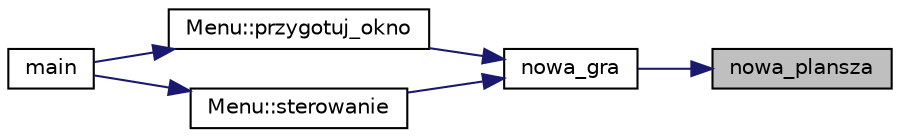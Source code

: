 digraph "nowa_plansza"
{
 // LATEX_PDF_SIZE
  edge [fontname="Helvetica",fontsize="10",labelfontname="Helvetica",labelfontsize="10"];
  node [fontname="Helvetica",fontsize="10",shape=record];
  rankdir="RL";
  Node1 [label="nowa_plansza",height=0.2,width=0.4,color="black", fillcolor="grey75", style="filled", fontcolor="black",tooltip="tworzy nową planszę, wczytując ją z pliku .txt"];
  Node1 -> Node2 [dir="back",color="midnightblue",fontsize="10",style="solid",fontname="Helvetica"];
  Node2 [label="nowa_gra",height=0.2,width=0.4,color="black", fillcolor="white", style="filled",URL="$monopoly_8h.html#aacdd8db249aaae4d90457f4ab5b0ac8d",tooltip="tworzy nową grę"];
  Node2 -> Node3 [dir="back",color="midnightblue",fontsize="10",style="solid",fontname="Helvetica"];
  Node3 [label="Menu::przygotuj_okno",height=0.2,width=0.4,color="black", fillcolor="white", style="filled",URL="$class_menu.html#a274d24a9a25c6aa5e194ec3b66fc7245",tooltip="przygtowuje okno gry do wyświetlenia"];
  Node3 -> Node4 [dir="back",color="midnightblue",fontsize="10",style="solid",fontname="Helvetica"];
  Node4 [label="main",height=0.2,width=0.4,color="black", fillcolor="white", style="filled",URL="$main_8cpp.html#ae66f6b31b5ad750f1fe042a706a4e3d4",tooltip=" "];
  Node2 -> Node5 [dir="back",color="midnightblue",fontsize="10",style="solid",fontname="Helvetica"];
  Node5 [label="Menu::sterowanie",height=0.2,width=0.4,color="black", fillcolor="white", style="filled",URL="$class_menu.html#a4dfd33c01ffd6a50b18eaf53a35bc4d2",tooltip="obsluguje sterowanie grą"];
  Node5 -> Node4 [dir="back",color="midnightblue",fontsize="10",style="solid",fontname="Helvetica"];
}
